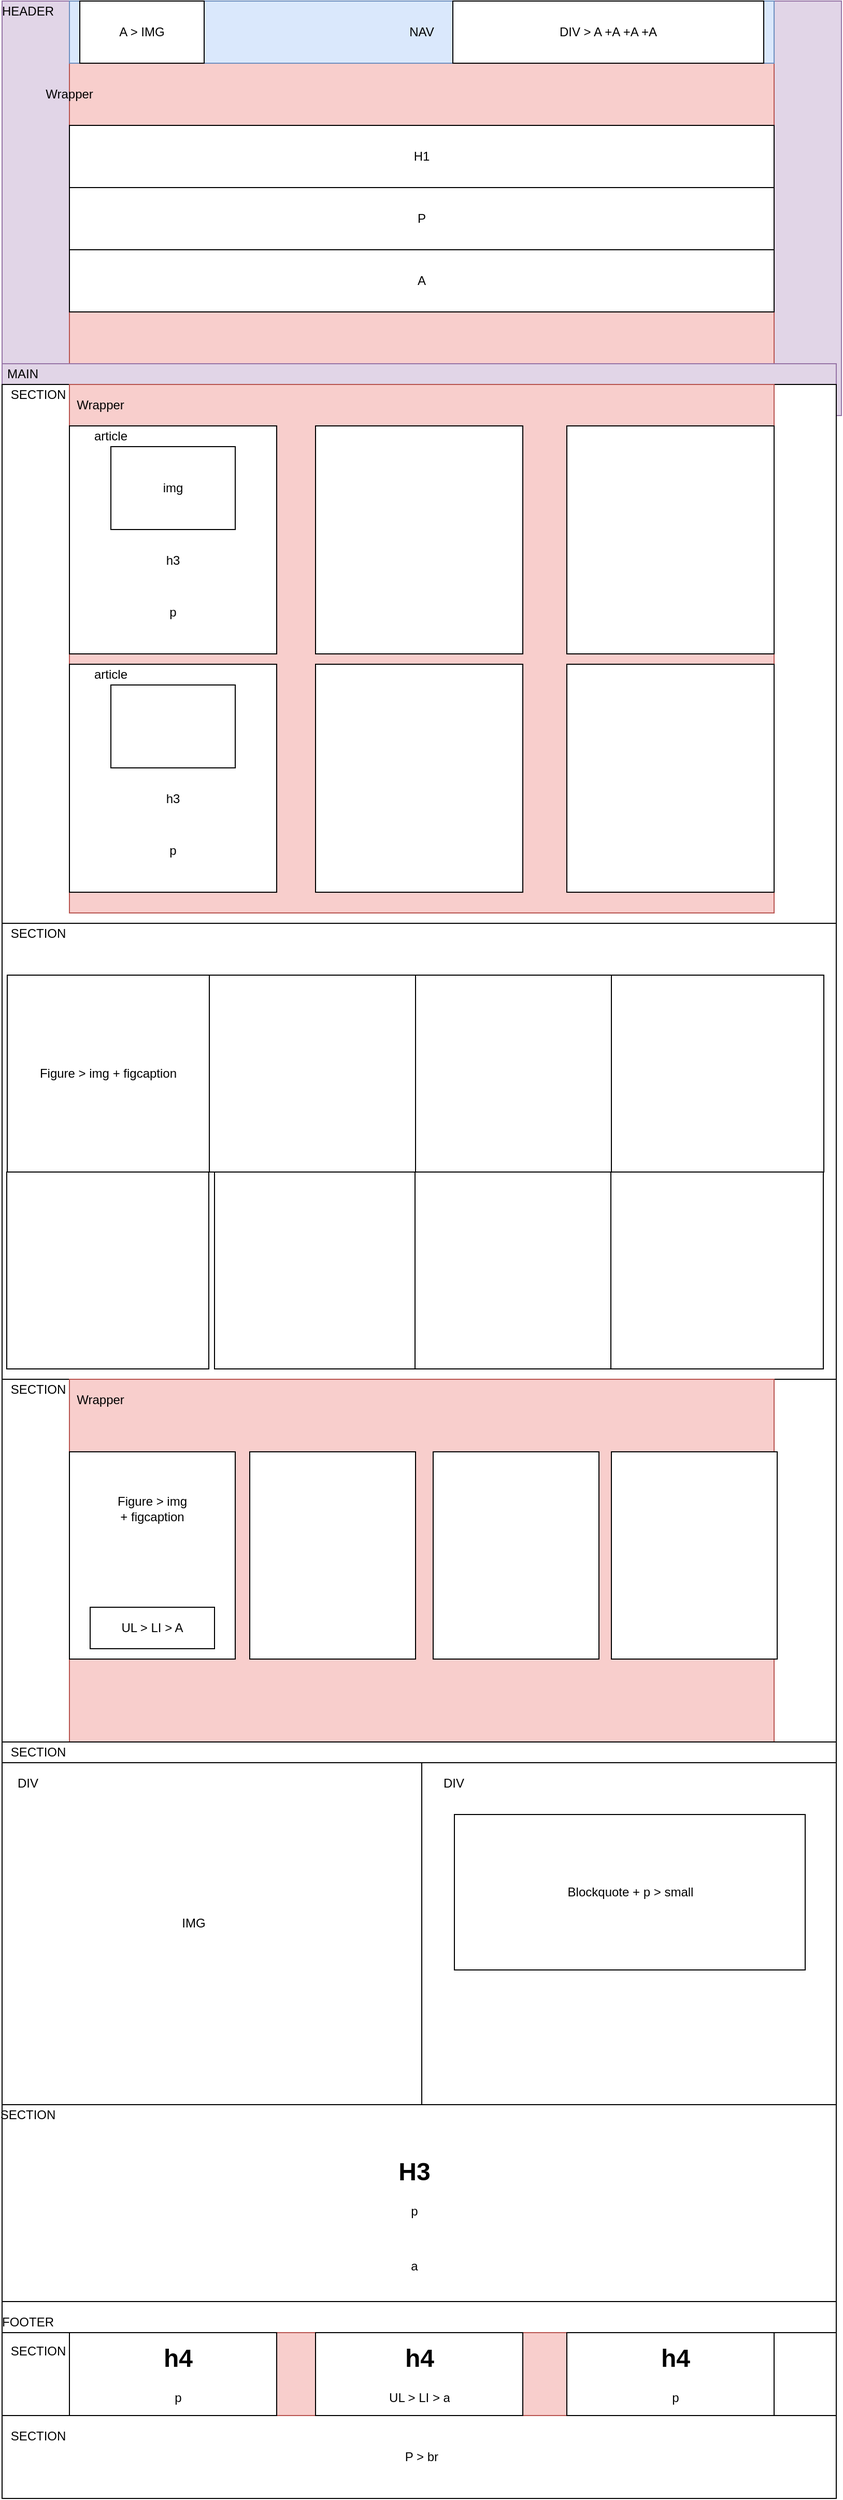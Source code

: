 <mxfile version="13.3.4" type="device"><diagram id="G2pDWQ66UqIa6iziZaNc" name="Page-1"><mxGraphModel dx="1837" dy="970" grid="1" gridSize="10" guides="1" tooltips="1" connect="1" arrows="1" fold="1" page="1" pageScale="1" pageWidth="827" pageHeight="1169" math="0" shadow="0"><root><mxCell id="0"/><mxCell id="1" parent="0"/><mxCell id="qt7PwYI_Z9j2SMa1Pzgp-6" value="HEADER" style="rounded=0;whiteSpace=wrap;html=1;fillColor=#e1d5e7;strokeColor=#9673a6;" vertex="1" parent="1"><mxGeometry x="15" y="80" width="810" height="400" as="geometry"/></mxCell><mxCell id="qt7PwYI_Z9j2SMa1Pzgp-11" value="" style="rounded=0;whiteSpace=wrap;html=1;fillColor=#f8cecc;strokeColor=#b85450;gradientColor=none;" vertex="1" parent="1"><mxGeometry x="80" y="80" width="680" height="350" as="geometry"/></mxCell><mxCell id="qt7PwYI_Z9j2SMa1Pzgp-1" value="NAV" style="rounded=0;whiteSpace=wrap;html=1;fillColor=#dae8fc;strokeColor=#6c8ebf;" vertex="1" parent="1"><mxGeometry x="80" y="80" width="680" height="60" as="geometry"/></mxCell><mxCell id="qt7PwYI_Z9j2SMa1Pzgp-2" value="A &amp;gt; IMG" style="rounded=0;whiteSpace=wrap;html=1;" vertex="1" parent="1"><mxGeometry x="90" y="80" width="120" height="60" as="geometry"/></mxCell><mxCell id="qt7PwYI_Z9j2SMa1Pzgp-5" value="DIV &amp;gt; A +A +A +A" style="rounded=0;whiteSpace=wrap;html=1;" vertex="1" parent="1"><mxGeometry x="450" y="80" width="300" height="60" as="geometry"/></mxCell><mxCell id="qt7PwYI_Z9j2SMa1Pzgp-7" value="H1" style="rounded=0;whiteSpace=wrap;html=1;" vertex="1" parent="1"><mxGeometry x="80" y="200" width="680" height="60" as="geometry"/></mxCell><mxCell id="qt7PwYI_Z9j2SMa1Pzgp-8" value="P" style="rounded=0;whiteSpace=wrap;html=1;" vertex="1" parent="1"><mxGeometry x="80" y="260" width="680" height="60" as="geometry"/></mxCell><mxCell id="qt7PwYI_Z9j2SMa1Pzgp-9" value="A" style="rounded=0;whiteSpace=wrap;html=1;" vertex="1" parent="1"><mxGeometry x="80" y="320" width="680" height="60" as="geometry"/></mxCell><mxCell id="qt7PwYI_Z9j2SMa1Pzgp-10" value="HEADER" style="text;html=1;strokeColor=none;fillColor=none;align=center;verticalAlign=middle;whiteSpace=wrap;rounded=0;" vertex="1" parent="1"><mxGeometry x="20" y="80" width="40" height="20" as="geometry"/></mxCell><mxCell id="qt7PwYI_Z9j2SMa1Pzgp-12" value="Wrapper" style="text;html=1;strokeColor=none;fillColor=none;align=center;verticalAlign=middle;whiteSpace=wrap;rounded=0;" vertex="1" parent="1"><mxGeometry x="60" y="160" width="40" height="20" as="geometry"/></mxCell><mxCell id="qt7PwYI_Z9j2SMa1Pzgp-13" value="" style="rounded=0;whiteSpace=wrap;html=1;fillColor=#e1d5e7;strokeColor=#9673a6;" vertex="1" parent="1"><mxGeometry x="15" y="430" width="805" height="890" as="geometry"/></mxCell><mxCell id="qt7PwYI_Z9j2SMa1Pzgp-14" value="MAIN" style="text;html=1;strokeColor=none;fillColor=none;align=center;verticalAlign=middle;whiteSpace=wrap;rounded=0;" vertex="1" parent="1"><mxGeometry x="15" y="430" width="40" height="20" as="geometry"/></mxCell><mxCell id="qt7PwYI_Z9j2SMa1Pzgp-15" value="" style="rounded=0;whiteSpace=wrap;html=1;gradientColor=none;" vertex="1" parent="1"><mxGeometry x="15" y="450" width="805" height="520" as="geometry"/></mxCell><mxCell id="qt7PwYI_Z9j2SMa1Pzgp-17" value="SECTION&lt;br&gt;" style="text;html=1;strokeColor=none;fillColor=none;align=center;verticalAlign=middle;whiteSpace=wrap;rounded=0;" vertex="1" parent="1"><mxGeometry x="30" y="450" width="40" height="20" as="geometry"/></mxCell><mxCell id="qt7PwYI_Z9j2SMa1Pzgp-19" value="" style="rounded=0;whiteSpace=wrap;html=1;fillColor=#f8cecc;strokeColor=#b85450;" vertex="1" parent="1"><mxGeometry x="80" y="450" width="680" height="510" as="geometry"/></mxCell><mxCell id="qt7PwYI_Z9j2SMa1Pzgp-20" value="Wrapper" style="text;html=1;strokeColor=none;fillColor=none;align=center;verticalAlign=middle;whiteSpace=wrap;rounded=0;" vertex="1" parent="1"><mxGeometry x="90" y="460" width="40" height="20" as="geometry"/></mxCell><mxCell id="qt7PwYI_Z9j2SMa1Pzgp-21" value="" style="rounded=0;whiteSpace=wrap;html=1;gradientColor=none;" vertex="1" parent="1"><mxGeometry x="80" y="490" width="200" height="220" as="geometry"/></mxCell><mxCell id="qt7PwYI_Z9j2SMa1Pzgp-22" value="" style="rounded=0;whiteSpace=wrap;html=1;gradientColor=none;" vertex="1" parent="1"><mxGeometry x="317.5" y="490" width="200" height="220" as="geometry"/></mxCell><mxCell id="qt7PwYI_Z9j2SMa1Pzgp-23" value="" style="rounded=0;whiteSpace=wrap;html=1;gradientColor=none;" vertex="1" parent="1"><mxGeometry x="560" y="490" width="200" height="220" as="geometry"/></mxCell><mxCell id="qt7PwYI_Z9j2SMa1Pzgp-24" value="article" style="text;html=1;strokeColor=none;fillColor=none;align=center;verticalAlign=middle;whiteSpace=wrap;rounded=0;" vertex="1" parent="1"><mxGeometry x="100" y="490" width="40" height="20" as="geometry"/></mxCell><mxCell id="qt7PwYI_Z9j2SMa1Pzgp-25" value="" style="rounded=0;whiteSpace=wrap;html=1;" vertex="1" parent="1"><mxGeometry x="120" y="510" width="120" height="80" as="geometry"/></mxCell><mxCell id="qt7PwYI_Z9j2SMa1Pzgp-26" value="img" style="text;html=1;strokeColor=none;fillColor=none;align=center;verticalAlign=middle;whiteSpace=wrap;rounded=0;" vertex="1" parent="1"><mxGeometry x="160" y="540" width="40" height="20" as="geometry"/></mxCell><mxCell id="qt7PwYI_Z9j2SMa1Pzgp-27" value="h3" style="text;html=1;strokeColor=none;fillColor=none;align=center;verticalAlign=middle;whiteSpace=wrap;rounded=0;" vertex="1" parent="1"><mxGeometry x="160" y="610" width="40" height="20" as="geometry"/></mxCell><mxCell id="qt7PwYI_Z9j2SMa1Pzgp-28" value="p" style="text;html=1;strokeColor=none;fillColor=none;align=center;verticalAlign=middle;whiteSpace=wrap;rounded=0;" vertex="1" parent="1"><mxGeometry x="160" y="660" width="40" height="20" as="geometry"/></mxCell><mxCell id="qt7PwYI_Z9j2SMa1Pzgp-29" value="" style="rounded=0;whiteSpace=wrap;html=1;" vertex="1" parent="1"><mxGeometry x="80" y="720" width="200" height="220" as="geometry"/></mxCell><mxCell id="qt7PwYI_Z9j2SMa1Pzgp-30" value="" style="rounded=0;whiteSpace=wrap;html=1;" vertex="1" parent="1"><mxGeometry x="317.5" y="720" width="200" height="220" as="geometry"/></mxCell><mxCell id="qt7PwYI_Z9j2SMa1Pzgp-31" value="" style="rounded=0;whiteSpace=wrap;html=1;" vertex="1" parent="1"><mxGeometry x="560" y="720" width="200" height="220" as="geometry"/></mxCell><mxCell id="qt7PwYI_Z9j2SMa1Pzgp-32" value="article" style="text;html=1;strokeColor=none;fillColor=none;align=center;verticalAlign=middle;whiteSpace=wrap;rounded=0;" vertex="1" parent="1"><mxGeometry x="100" y="720" width="40" height="20" as="geometry"/></mxCell><mxCell id="qt7PwYI_Z9j2SMa1Pzgp-33" value="" style="rounded=0;whiteSpace=wrap;html=1;" vertex="1" parent="1"><mxGeometry x="120" y="740" width="120" height="80" as="geometry"/></mxCell><mxCell id="qt7PwYI_Z9j2SMa1Pzgp-34" value="h3" style="text;html=1;strokeColor=none;fillColor=none;align=center;verticalAlign=middle;whiteSpace=wrap;rounded=0;" vertex="1" parent="1"><mxGeometry x="160" y="840" width="40" height="20" as="geometry"/></mxCell><mxCell id="qt7PwYI_Z9j2SMa1Pzgp-35" value="p" style="text;html=1;strokeColor=none;fillColor=none;align=center;verticalAlign=middle;whiteSpace=wrap;rounded=0;" vertex="1" parent="1"><mxGeometry x="160" y="890" width="40" height="20" as="geometry"/></mxCell><mxCell id="qt7PwYI_Z9j2SMa1Pzgp-36" value="" style="rounded=0;whiteSpace=wrap;html=1;gradientColor=none;" vertex="1" parent="1"><mxGeometry x="15" y="970" width="805" height="440" as="geometry"/></mxCell><mxCell id="qt7PwYI_Z9j2SMa1Pzgp-37" value="SECTION&lt;br&gt;" style="text;html=1;strokeColor=none;fillColor=none;align=center;verticalAlign=middle;whiteSpace=wrap;rounded=0;" vertex="1" parent="1"><mxGeometry x="30" y="970" width="40" height="20" as="geometry"/></mxCell><mxCell id="qt7PwYI_Z9j2SMa1Pzgp-38" value="" style="rounded=0;whiteSpace=wrap;html=1;" vertex="1" parent="1"><mxGeometry x="209" y="1020" width="205" height="190" as="geometry"/></mxCell><mxCell id="qt7PwYI_Z9j2SMa1Pzgp-39" value="Figure &amp;gt; img + figcaption" style="rounded=0;whiteSpace=wrap;html=1;" vertex="1" parent="1"><mxGeometry x="20" y="1020" width="195" height="190" as="geometry"/></mxCell><mxCell id="qt7PwYI_Z9j2SMa1Pzgp-40" value="" style="rounded=0;whiteSpace=wrap;html=1;" vertex="1" parent="1"><mxGeometry x="414" y="1020" width="195" height="190" as="geometry"/></mxCell><mxCell id="qt7PwYI_Z9j2SMa1Pzgp-41" value="" style="rounded=0;whiteSpace=wrap;html=1;" vertex="1" parent="1"><mxGeometry x="603" y="1020" width="205" height="190" as="geometry"/></mxCell><mxCell id="qt7PwYI_Z9j2SMa1Pzgp-42" value="" style="rounded=0;whiteSpace=wrap;html=1;" vertex="1" parent="1"><mxGeometry x="413.5" y="1210" width="195" height="190" as="geometry"/></mxCell><mxCell id="qt7PwYI_Z9j2SMa1Pzgp-43" value="" style="rounded=0;whiteSpace=wrap;html=1;" vertex="1" parent="1"><mxGeometry x="602.5" y="1210" width="205" height="190" as="geometry"/></mxCell><mxCell id="qt7PwYI_Z9j2SMa1Pzgp-44" value="" style="rounded=0;whiteSpace=wrap;html=1;" vertex="1" parent="1"><mxGeometry x="19.5" y="1210" width="195" height="190" as="geometry"/></mxCell><mxCell id="qt7PwYI_Z9j2SMa1Pzgp-45" value="" style="rounded=0;whiteSpace=wrap;html=1;" vertex="1" parent="1"><mxGeometry x="220" y="1210" width="193.5" height="190" as="geometry"/></mxCell><mxCell id="qt7PwYI_Z9j2SMa1Pzgp-46" value="" style="rounded=0;whiteSpace=wrap;html=1;gradientColor=none;" vertex="1" parent="1"><mxGeometry x="15" y="1410" width="805" height="350" as="geometry"/></mxCell><mxCell id="qt7PwYI_Z9j2SMa1Pzgp-47" value="SECTION&lt;br&gt;" style="text;html=1;strokeColor=none;fillColor=none;align=center;verticalAlign=middle;whiteSpace=wrap;rounded=0;" vertex="1" parent="1"><mxGeometry x="30" y="1410" width="40" height="20" as="geometry"/></mxCell><mxCell id="qt7PwYI_Z9j2SMa1Pzgp-48" value="" style="rounded=0;whiteSpace=wrap;html=1;fillColor=#f8cecc;strokeColor=#b85450;" vertex="1" parent="1"><mxGeometry x="80" y="1410" width="680" height="350" as="geometry"/></mxCell><mxCell id="qt7PwYI_Z9j2SMa1Pzgp-49" value="Wrapper" style="text;html=1;strokeColor=none;fillColor=none;align=center;verticalAlign=middle;whiteSpace=wrap;rounded=0;" vertex="1" parent="1"><mxGeometry x="90" y="1420" width="40" height="20" as="geometry"/></mxCell><mxCell id="qt7PwYI_Z9j2SMa1Pzgp-54" value="" style="rounded=0;whiteSpace=wrap;html=1;" vertex="1" parent="1"><mxGeometry x="80" y="1480" width="160" height="200" as="geometry"/></mxCell><mxCell id="qt7PwYI_Z9j2SMa1Pzgp-55" value="" style="rounded=0;whiteSpace=wrap;html=1;" vertex="1" parent="1"><mxGeometry x="254" y="1480" width="160" height="200" as="geometry"/></mxCell><mxCell id="qt7PwYI_Z9j2SMa1Pzgp-56" value="" style="rounded=0;whiteSpace=wrap;html=1;" vertex="1" parent="1"><mxGeometry x="431" y="1480" width="160" height="200" as="geometry"/></mxCell><mxCell id="qt7PwYI_Z9j2SMa1Pzgp-57" value="" style="rounded=0;whiteSpace=wrap;html=1;" vertex="1" parent="1"><mxGeometry x="603" y="1480" width="160" height="200" as="geometry"/></mxCell><mxCell id="qt7PwYI_Z9j2SMa1Pzgp-58" value="Figure &amp;gt; img + figcaption" style="text;html=1;strokeColor=none;fillColor=none;align=center;verticalAlign=middle;whiteSpace=wrap;rounded=0;" vertex="1" parent="1"><mxGeometry x="125" y="1500" width="70" height="70" as="geometry"/></mxCell><mxCell id="qt7PwYI_Z9j2SMa1Pzgp-59" value="UL &amp;gt; LI &amp;gt; A" style="rounded=0;whiteSpace=wrap;html=1;" vertex="1" parent="1"><mxGeometry x="100" y="1630" width="120" height="40" as="geometry"/></mxCell><mxCell id="qt7PwYI_Z9j2SMa1Pzgp-60" value="" style="rounded=0;whiteSpace=wrap;html=1;gradientColor=none;" vertex="1" parent="1"><mxGeometry x="15" y="1760" width="805" height="350" as="geometry"/></mxCell><mxCell id="qt7PwYI_Z9j2SMa1Pzgp-61" value="SECTION&lt;br&gt;" style="text;html=1;strokeColor=none;fillColor=none;align=center;verticalAlign=middle;whiteSpace=wrap;rounded=0;" vertex="1" parent="1"><mxGeometry x="30" y="1760" width="40" height="20" as="geometry"/></mxCell><mxCell id="qt7PwYI_Z9j2SMa1Pzgp-62" value="" style="rounded=0;whiteSpace=wrap;html=1;" vertex="1" parent="1"><mxGeometry x="420" y="1780" width="400" height="330" as="geometry"/></mxCell><mxCell id="qt7PwYI_Z9j2SMa1Pzgp-63" value="" style="rounded=0;whiteSpace=wrap;html=1;" vertex="1" parent="1"><mxGeometry x="15" y="1780" width="405" height="330" as="geometry"/></mxCell><mxCell id="qt7PwYI_Z9j2SMa1Pzgp-64" value="IMG" style="text;html=1;strokeColor=none;fillColor=none;align=center;verticalAlign=middle;whiteSpace=wrap;rounded=0;" vertex="1" parent="1"><mxGeometry x="180" y="1925" width="40" height="20" as="geometry"/></mxCell><mxCell id="qt7PwYI_Z9j2SMa1Pzgp-65" value="DIV" style="text;html=1;strokeColor=none;fillColor=none;align=center;verticalAlign=middle;whiteSpace=wrap;rounded=0;" vertex="1" parent="1"><mxGeometry x="20" y="1790" width="40" height="20" as="geometry"/></mxCell><mxCell id="qt7PwYI_Z9j2SMa1Pzgp-66" value="DIV" style="text;html=1;strokeColor=none;fillColor=none;align=center;verticalAlign=middle;whiteSpace=wrap;rounded=0;" vertex="1" parent="1"><mxGeometry x="431" y="1790" width="40" height="20" as="geometry"/></mxCell><mxCell id="qt7PwYI_Z9j2SMa1Pzgp-68" value="Blockquote + p &amp;gt; small" style="rounded=0;whiteSpace=wrap;html=1;" vertex="1" parent="1"><mxGeometry x="451.5" y="1830" width="338.5" height="150" as="geometry"/></mxCell><mxCell id="qt7PwYI_Z9j2SMa1Pzgp-69" value="" style="rounded=0;whiteSpace=wrap;html=1;" vertex="1" parent="1"><mxGeometry x="15" y="2110" width="805" height="190" as="geometry"/></mxCell><mxCell id="qt7PwYI_Z9j2SMa1Pzgp-70" value="SECTION&lt;br&gt;" style="text;html=1;strokeColor=none;fillColor=none;align=center;verticalAlign=middle;whiteSpace=wrap;rounded=0;" vertex="1" parent="1"><mxGeometry x="20" y="2110" width="40" height="20" as="geometry"/></mxCell><mxCell id="qt7PwYI_Z9j2SMa1Pzgp-71" value="&lt;h1&gt;H3&lt;/h1&gt;&lt;p&gt;p&lt;/p&gt;&lt;p&gt;&lt;br&gt;&lt;/p&gt;&lt;p&gt;a&lt;/p&gt;" style="text;html=1;strokeColor=none;fillColor=none;spacing=5;spacingTop=-20;whiteSpace=wrap;overflow=hidden;rounded=0;align=center;" vertex="1" parent="1"><mxGeometry x="318" y="2155" width="190" height="120" as="geometry"/></mxCell><mxCell id="qt7PwYI_Z9j2SMa1Pzgp-72" value="" style="rounded=0;whiteSpace=wrap;html=1;" vertex="1" parent="1"><mxGeometry x="15" y="2300" width="805" height="190" as="geometry"/></mxCell><mxCell id="qt7PwYI_Z9j2SMa1Pzgp-73" value="FOOTER" style="text;html=1;strokeColor=none;fillColor=none;align=center;verticalAlign=middle;whiteSpace=wrap;rounded=0;" vertex="1" parent="1"><mxGeometry x="20" y="2310" width="40" height="20" as="geometry"/></mxCell><mxCell id="qt7PwYI_Z9j2SMa1Pzgp-74" value="" style="rounded=0;whiteSpace=wrap;html=1;align=center;" vertex="1" parent="1"><mxGeometry x="15" y="2330" width="805" height="80" as="geometry"/></mxCell><mxCell id="qt7PwYI_Z9j2SMa1Pzgp-75" value="" style="rounded=0;whiteSpace=wrap;html=1;align=center;" vertex="1" parent="1"><mxGeometry x="15" y="2410" width="805" height="80" as="geometry"/></mxCell><mxCell id="qt7PwYI_Z9j2SMa1Pzgp-77" value="SECTION&lt;br&gt;" style="text;html=1;strokeColor=none;fillColor=none;align=center;verticalAlign=middle;whiteSpace=wrap;rounded=0;" vertex="1" parent="1"><mxGeometry x="30" y="2338" width="40" height="20" as="geometry"/></mxCell><mxCell id="qt7PwYI_Z9j2SMa1Pzgp-78" value="SECTION&lt;br&gt;" style="text;html=1;strokeColor=none;fillColor=none;align=center;verticalAlign=middle;whiteSpace=wrap;rounded=0;" vertex="1" parent="1"><mxGeometry x="30" y="2420" width="40" height="20" as="geometry"/></mxCell><mxCell id="qt7PwYI_Z9j2SMa1Pzgp-80" value="" style="rounded=0;whiteSpace=wrap;html=1;fillColor=#f8cecc;strokeColor=#b85450;" vertex="1" parent="1"><mxGeometry x="80" y="2330" width="680" height="80" as="geometry"/></mxCell><mxCell id="qt7PwYI_Z9j2SMa1Pzgp-81" value="" style="rounded=0;whiteSpace=wrap;html=1;" vertex="1" parent="1"><mxGeometry x="80" y="2330" width="200" height="80" as="geometry"/></mxCell><mxCell id="qt7PwYI_Z9j2SMa1Pzgp-82" value="" style="rounded=0;whiteSpace=wrap;html=1;" vertex="1" parent="1"><mxGeometry x="317.5" y="2330" width="200" height="80" as="geometry"/></mxCell><mxCell id="qt7PwYI_Z9j2SMa1Pzgp-83" value="" style="rounded=0;whiteSpace=wrap;html=1;" vertex="1" parent="1"><mxGeometry x="560" y="2330" width="200" height="80" as="geometry"/></mxCell><mxCell id="qt7PwYI_Z9j2SMa1Pzgp-84" value="&lt;h1&gt;h4&lt;/h1&gt;&lt;div&gt;p&lt;/div&gt;" style="text;html=1;strokeColor=none;fillColor=none;spacing=5;spacingTop=-20;whiteSpace=wrap;overflow=hidden;rounded=0;align=center;" vertex="1" parent="1"><mxGeometry x="90" y="2335" width="190" height="75" as="geometry"/></mxCell><mxCell id="qt7PwYI_Z9j2SMa1Pzgp-85" value="&lt;h1&gt;h4&lt;/h1&gt;&lt;div&gt;p&lt;/div&gt;" style="text;html=1;strokeColor=none;fillColor=none;spacing=5;spacingTop=-20;whiteSpace=wrap;overflow=hidden;rounded=0;align=center;" vertex="1" parent="1"><mxGeometry x="570" y="2335" width="190" height="75" as="geometry"/></mxCell><mxCell id="qt7PwYI_Z9j2SMa1Pzgp-86" value="&lt;h1&gt;h4&lt;/h1&gt;&lt;div&gt;UL &amp;gt; LI &amp;gt; a&lt;/div&gt;" style="text;html=1;strokeColor=none;fillColor=none;spacing=5;spacingTop=-20;whiteSpace=wrap;overflow=hidden;rounded=0;align=center;" vertex="1" parent="1"><mxGeometry x="322.5" y="2335" width="190" height="75" as="geometry"/></mxCell><mxCell id="qt7PwYI_Z9j2SMa1Pzgp-87" value="P &amp;gt; br" style="text;html=1;strokeColor=none;fillColor=none;align=center;verticalAlign=middle;whiteSpace=wrap;rounded=0;" vertex="1" parent="1"><mxGeometry x="400" y="2440" width="40" height="20" as="geometry"/></mxCell></root></mxGraphModel></diagram></mxfile>